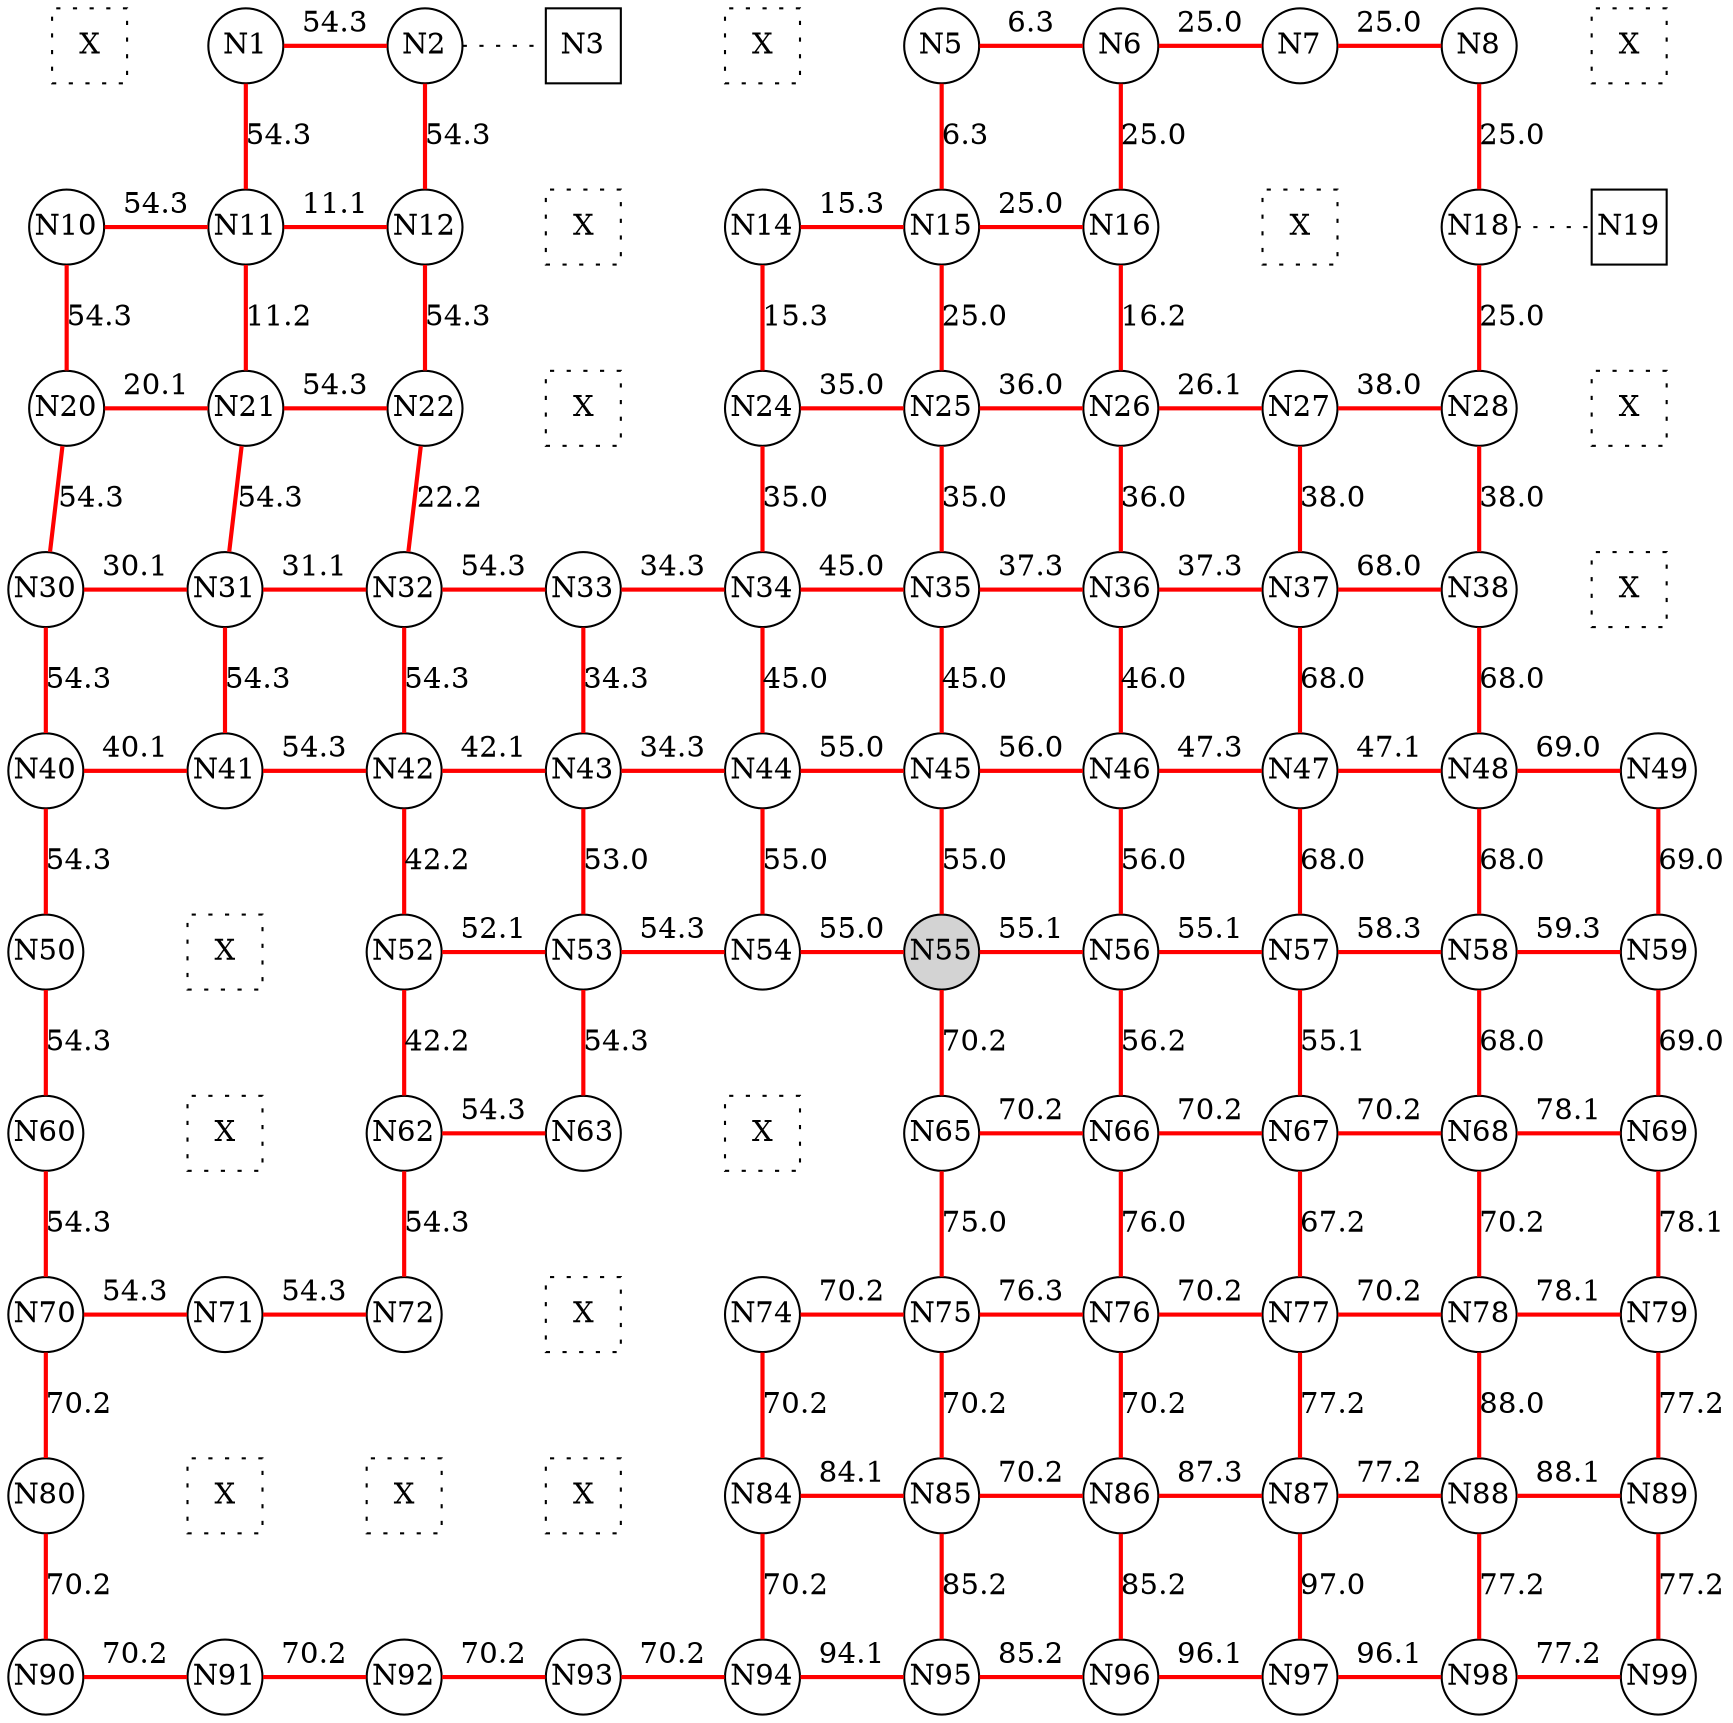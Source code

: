 
 digraph G { graph [layout=dot] 
 {rank=same; N0 [shape=square, style=dotted, fixedsize=true, label=X]; N1 [shape=circle, fixedsize=true]; N2 [shape=circle, fixedsize=true]; N3 [shape=square, fixedsize=true]; N4 [shape=square, style=dotted, fixedsize=true, label=X]; N5 [shape=circle, fixedsize=true]; N6 [shape=circle, fixedsize=true]; N7 [shape=circle, fixedsize=true]; N8 [shape=circle, fixedsize=true]; N9 [shape=square, style=dotted, fixedsize=true, label=X];  }
 {rank=same; N10 [shape=circle, fixedsize=true]; N11 [shape=circle, fixedsize=true]; N12 [shape=circle, fixedsize=true]; N13 [shape=square, style=dotted, fixedsize=true, label=X]; N14 [shape=circle, fixedsize=true]; N15 [shape=circle, fixedsize=true]; N16 [shape=circle, fixedsize=true]; N17 [shape=square, style=dotted, fixedsize=true, label=X]; N18 [shape=circle, fixedsize=true]; N19 [shape=square, fixedsize=true];  }
 {rank=same; N20 [shape=circle, fixedsize=true]; N21 [shape=circle, fixedsize=true]; N22 [shape=circle, fixedsize=true]; N23 [shape=square, style=dotted, fixedsize=true, label=X]; N24 [shape=circle, fixedsize=true]; N25 [shape=circle, fixedsize=true]; N26 [shape=circle, fixedsize=true]; N27 [shape=circle, fixedsize=true]; N28 [shape=circle, fixedsize=true]; N29 [shape=square, style=dotted, fixedsize=true, label=X];  }
 {rank=same; N30 [shape=circle, fixedsize=true]; N31 [shape=circle, fixedsize=true]; N32 [shape=circle, fixedsize=true]; N33 [shape=circle, fixedsize=true]; N34 [shape=circle, fixedsize=true]; N35 [shape=circle, fixedsize=true]; N36 [shape=circle, fixedsize=true]; N37 [shape=circle, fixedsize=true]; N38 [shape=circle, fixedsize=true]; N39 [shape=square, style=dotted, fixedsize=true, label=X];  }
 {rank=same; N40 [shape=circle, fixedsize=true]; N41 [shape=circle, fixedsize=true]; N42 [shape=circle, fixedsize=true]; N43 [shape=circle, fixedsize=true]; N44 [shape=circle, fixedsize=true]; N45 [shape=circle, fixedsize=true]; N46 [shape=circle, fixedsize=true]; N47 [shape=circle, fixedsize=true]; N48 [shape=circle, fixedsize=true]; N49 [shape=circle, fixedsize=true];  }
 {rank=same; N50 [shape=circle, fixedsize=true]; N51 [shape=square, style=dotted, fixedsize=true, label=X]; N52 [shape=circle, fixedsize=true]; N53 [shape=circle, fixedsize=true]; N54 [shape=circle, fixedsize=true]; N55 [shape=circle, style=filled, fixedsize=true]; N56 [shape=circle, fixedsize=true]; N57 [shape=circle, fixedsize=true]; N58 [shape=circle, fixedsize=true]; N59 [shape=circle, fixedsize=true];  }
 {rank=same; N60 [shape=circle, fixedsize=true]; N61 [shape=square, style=dotted, fixedsize=true, label=X]; N62 [shape=circle, fixedsize=true]; N63 [shape=circle, fixedsize=true]; N64 [shape=square, style=dotted, fixedsize=true, label=X]; N65 [shape=circle, fixedsize=true]; N66 [shape=circle, fixedsize=true]; N67 [shape=circle, fixedsize=true]; N68 [shape=circle, fixedsize=true]; N69 [shape=circle, fixedsize=true];  }
 {rank=same; N70 [shape=circle, fixedsize=true]; N71 [shape=circle, fixedsize=true]; N72 [shape=circle, fixedsize=true]; N73 [shape=square, style=dotted, fixedsize=true, label=X]; N74 [shape=circle, fixedsize=true]; N75 [shape=circle, fixedsize=true]; N76 [shape=circle, fixedsize=true]; N77 [shape=circle, fixedsize=true]; N78 [shape=circle, fixedsize=true]; N79 [shape=circle, fixedsize=true];  }
 {rank=same; N80 [shape=circle, fixedsize=true]; N81 [shape=square, style=dotted, fixedsize=true, label=X]; N82 [shape=square, style=dotted, fixedsize=true, label=X]; N83 [shape=square, style=dotted, fixedsize=true, label=X]; N84 [shape=circle, fixedsize=true]; N85 [shape=circle, fixedsize=true]; N86 [shape=circle, fixedsize=true]; N87 [shape=circle, fixedsize=true]; N88 [shape=circle, fixedsize=true]; N89 [shape=circle, fixedsize=true];  }
 {rank=same; N90 [shape=circle, fixedsize=true]; N91 [shape=circle, fixedsize=true]; N92 [shape=circle, fixedsize=true]; N93 [shape=circle, fixedsize=true]; N94 [shape=circle, fixedsize=true]; N95 [shape=circle, fixedsize=true]; N96 [shape=circle, fixedsize=true]; N97 [shape=circle, fixedsize=true]; N98 [shape=circle, fixedsize=true]; N99 [shape=circle, fixedsize=true];  }
N0->N1 [dir=none, style=invis, label=" "]
N1->N2 [dir=none, color=red, style=bold, label="54.3"]
N2->N3 [dir=none, style=dotted, label=""]
N3->N4 [dir=none, style=invis, label=" "]
N4->N5 [dir=none, style=invis, label=" "]
N5->N6 [dir=none, color=red, style=bold, label="6.3"]
N6->N7 [dir=none, color=red, style=bold, label="25.0"]
N7->N8 [dir=none, color=red, style=bold, label="25.0"]
N8->N9 [dir=none, style=invis, label=" "]
N10->N11 [dir=none, color=red, style=bold, label="54.3"]
N11->N12 [dir=none, color=red, style=bold, label="11.1"]
N12->N13 [dir=none, style=invis, label=" "]
N13->N14 [dir=none, style=invis, label=" "]
N14->N15 [dir=none, color=red, style=bold, label="15.3"]
N15->N16 [dir=none, color=red, style=bold, label="25.0"]
N16->N17 [dir=none, style=invis, label=" "]
N17->N18 [dir=none, style=invis, label=" "]
N18->N19 [dir=none, style=dotted, label=""]
N20->N21 [dir=none, color=red, style=bold, label="20.1"]
N21->N22 [dir=none, color=red, style=bold, label="54.3"]
N22->N23 [dir=none, style=invis, label=" "]
N23->N24 [dir=none, style=invis, label=" "]
N24->N25 [dir=none, color=red, style=bold, label="35.0"]
N25->N26 [dir=none, color=red, style=bold, label="36.0"]
N26->N27 [dir=none, color=red, style=bold, label="26.1"]
N27->N28 [dir=none, color=red, style=bold, label="38.0"]
N28->N29 [dir=none, style=invis, label=" "]
N30->N31 [dir=none, color=red, style=bold, label="30.1"]
N31->N32 [dir=none, color=red, style=bold, label="31.1"]
N32->N33 [dir=none, color=red, style=bold, label="54.3"]
N33->N34 [dir=none, color=red, style=bold, label="34.3"]
N34->N35 [dir=none, color=red, style=bold, label="45.0"]
N35->N36 [dir=none, color=red, style=bold, label="37.3"]
N36->N37 [dir=none, color=red, style=bold, label="37.3"]
N37->N38 [dir=none, color=red, style=bold, label="68.0"]
N38->N39 [dir=none, style=invis, label=" "]
N40->N41 [dir=none, color=red, style=bold, label="40.1"]
N41->N42 [dir=none, color=red, style=bold, label="54.3"]
N42->N43 [dir=none, color=red, style=bold, label="42.1"]
N43->N44 [dir=none, color=red, style=bold, label="34.3"]
N44->N45 [dir=none, color=red, style=bold, label="55.0"]
N45->N46 [dir=none, color=red, style=bold, label="56.0"]
N46->N47 [dir=none, color=red, style=bold, label="47.3"]
N47->N48 [dir=none, color=red, style=bold, label="47.1"]
N48->N49 [dir=none, color=red, style=bold, label="69.0"]
N50->N51 [dir=none, style=invis, label=" "]
N51->N52 [dir=none, style=invis, label=" "]
N52->N53 [dir=none, color=red, style=bold, label="52.1"]
N53->N54 [dir=none, color=red, style=bold, label="54.3"]
N54->N55 [dir=none, color=red, style=bold, label="55.0"]
N55->N56 [dir=none, color=red, style=bold, label="55.1"]
N56->N57 [dir=none, color=red, style=bold, label="55.1"]
N57->N58 [dir=none, color=red, style=bold, label="58.3"]
N58->N59 [dir=none, color=red, style=bold, label="59.3"]
N60->N61 [dir=none, style=invis, label=" "]
N61->N62 [dir=none, style=invis, label=" "]
N62->N63 [dir=none, color=red, style=bold, label="54.3"]
N63->N64 [dir=none, style=invis, label=" "]
N64->N65 [dir=none, style=invis, label=" "]
N65->N66 [dir=none, color=red, style=bold, label="70.2"]
N66->N67 [dir=none, color=red, style=bold, label="70.2"]
N67->N68 [dir=none, color=red, style=bold, label="70.2"]
N68->N69 [dir=none, color=red, style=bold, label="78.1"]
N70->N71 [dir=none, color=red, style=bold, label="54.3"]
N71->N72 [dir=none, color=red, style=bold, label="54.3"]
N72->N73 [dir=none, style=invis, label=" "]
N73->N74 [dir=none, style=invis, label=" "]
N74->N75 [dir=none, color=red, style=bold, label="70.2"]
N75->N76 [dir=none, color=red, style=bold, label="76.3"]
N76->N77 [dir=none, color=red, style=bold, label="70.2"]
N77->N78 [dir=none, color=red, style=bold, label="70.2"]
N78->N79 [dir=none, color=red, style=bold, label="78.1"]
N80->N81 [dir=none, style=invis, label=" "]
N81->N82 [dir=none, style=invis, label=" "]
N82->N83 [dir=none, style=invis, label=" "]
N83->N84 [dir=none, style=invis, label=" "]
N84->N85 [dir=none, color=red, style=bold, label="84.1"]
N85->N86 [dir=none, color=red, style=bold, label="70.2"]
N86->N87 [dir=none, color=red, style=bold, label="87.3"]
N87->N88 [dir=none, color=red, style=bold, label="77.2"]
N88->N89 [dir=none, color=red, style=bold, label="88.1"]
N90->N91 [dir=none, color=red, style=bold, label="70.2"]
N91->N92 [dir=none, color=red, style=bold, label="70.2"]
N92->N93 [dir=none, color=red, style=bold, label="70.2"]
N93->N94 [dir=none, color=red, style=bold, label="70.2"]
N94->N95 [dir=none, color=red, style=bold, label="94.1"]
N95->N96 [dir=none, color=red, style=bold, label="85.2"]
N96->N97 [dir=none, color=red, style=bold, label="96.1"]
N97->N98 [dir=none, color=red, style=bold, label="96.1"]
N98->N99 [dir=none, color=red, style=bold, label="77.2"]
N0->N10 [dir=none, style=invis, label=" "]
N10->N20 [dir=none, color=red, style=bold, label="54.3"]
N20->N30 [dir=none, color=red, style=bold, label="54.3"]
N30->N40 [dir=none, color=red, style=bold, label="54.3"]
N40->N50 [dir=none, color=red, style=bold, label="54.3"]
N50->N60 [dir=none, color=red, style=bold, label="54.3"]
N60->N70 [dir=none, color=red, style=bold, label="54.3"]
N70->N80 [dir=none, color=red, style=bold, label="70.2"]
N80->N90 [dir=none, color=red, style=bold, label="70.2"]
N1->N11 [dir=none, color=red, style=bold, label="54.3"]
N11->N21 [dir=none, color=red, style=bold, label="11.2"]
N21->N31 [dir=none, color=red, style=bold, label="54.3"]
N31->N41 [dir=none, color=red, style=bold, label="54.3"]
N41->N51 [dir=none, style=invis, label=" "]
N51->N61 [dir=none, style=invis, label=" "]
N61->N71 [dir=none, style=invis, label=" "]
N71->N81 [dir=none, style=invis, label=" "]
N81->N91 [dir=none, style=invis, label=" "]
N2->N12 [dir=none, color=red, style=bold, label="54.3"]
N12->N22 [dir=none, color=red, style=bold, label="54.3"]
N22->N32 [dir=none, color=red, style=bold, label="22.2"]
N32->N42 [dir=none, color=red, style=bold, label="54.3"]
N42->N52 [dir=none, color=red, style=bold, label="42.2"]
N52->N62 [dir=none, color=red, style=bold, label="42.2"]
N62->N72 [dir=none, color=red, style=bold, label="54.3"]
N72->N82 [dir=none, style=invis, label=" "]
N82->N92 [dir=none, style=invis, label=" "]
N3->N13 [dir=none, style=invis, label=" "]
N13->N23 [dir=none, style=invis, label=" "]
N23->N33 [dir=none, style=invis, label=" "]
N33->N43 [dir=none, color=red, style=bold, label="34.3"]
N43->N53 [dir=none, color=red, style=bold, label="53.0"]
N53->N63 [dir=none, color=red, style=bold, label="54.3"]
N63->N73 [dir=none, style=invis, label=" "]
N73->N83 [dir=none, style=invis, label=" "]
N83->N93 [dir=none, style=invis, label=" "]
N4->N14 [dir=none, style=invis, label=" "]
N14->N24 [dir=none, color=red, style=bold, label="15.3"]
N24->N34 [dir=none, color=red, style=bold, label="35.0"]
N34->N44 [dir=none, color=red, style=bold, label="45.0"]
N44->N54 [dir=none, color=red, style=bold, label="55.0"]
N54->N64 [dir=none, style=invis, label=" "]
N64->N74 [dir=none, style=invis, label=" "]
N74->N84 [dir=none, color=red, style=bold, label="70.2"]
N84->N94 [dir=none, color=red, style=bold, label="70.2"]
N5->N15 [dir=none, color=red, style=bold, label="6.3"]
N15->N25 [dir=none, color=red, style=bold, label="25.0"]
N25->N35 [dir=none, color=red, style=bold, label="35.0"]
N35->N45 [dir=none, color=red, style=bold, label="45.0"]
N45->N55 [dir=none, color=red, style=bold, label="55.0"]
N55->N65 [dir=none, color=red, style=bold, label="70.2"]
N65->N75 [dir=none, color=red, style=bold, label="75.0"]
N75->N85 [dir=none, color=red, style=bold, label="70.2"]
N85->N95 [dir=none, color=red, style=bold, label="85.2"]
N6->N16 [dir=none, color=red, style=bold, label="25.0"]
N16->N26 [dir=none, color=red, style=bold, label="16.2"]
N26->N36 [dir=none, color=red, style=bold, label="36.0"]
N36->N46 [dir=none, color=red, style=bold, label="46.0"]
N46->N56 [dir=none, color=red, style=bold, label="56.0"]
N56->N66 [dir=none, color=red, style=bold, label="56.2"]
N66->N76 [dir=none, color=red, style=bold, label="76.0"]
N76->N86 [dir=none, color=red, style=bold, label="70.2"]
N86->N96 [dir=none, color=red, style=bold, label="85.2"]
N7->N17 [dir=none, style=invis, label=" "]
N17->N27 [dir=none, style=invis, label=" "]
N27->N37 [dir=none, color=red, style=bold, label="38.0"]
N37->N47 [dir=none, color=red, style=bold, label="68.0"]
N47->N57 [dir=none, color=red, style=bold, label="68.0"]
N57->N67 [dir=none, color=red, style=bold, label="55.1"]
N67->N77 [dir=none, color=red, style=bold, label="67.2"]
N77->N87 [dir=none, color=red, style=bold, label="77.2"]
N87->N97 [dir=none, color=red, style=bold, label="97.0"]
N8->N18 [dir=none, color=red, style=bold, label="25.0"]
N18->N28 [dir=none, color=red, style=bold, label="25.0"]
N28->N38 [dir=none, color=red, style=bold, label="38.0"]
N38->N48 [dir=none, color=red, style=bold, label="68.0"]
N48->N58 [dir=none, color=red, style=bold, label="68.0"]
N58->N68 [dir=none, color=red, style=bold, label="68.0"]
N68->N78 [dir=none, color=red, style=bold, label="70.2"]
N78->N88 [dir=none, color=red, style=bold, label="88.0"]
N88->N98 [dir=none, color=red, style=bold, label="77.2"]
N9->N19 [dir=none, style=invis, label=" "]
N19->N29 [dir=none, style=invis, label=" "]
N29->N39 [dir=none, style=invis, label=" "]
N39->N49 [dir=none, style=invis, label=" "]
N49->N59 [dir=none, color=red, style=bold, label="69.0"]
N59->N69 [dir=none, color=red, style=bold, label="69.0"]
N69->N79 [dir=none, color=red, style=bold, label="78.1"]
N79->N89 [dir=none, color=red, style=bold, label="77.2"]
N89->N99 [dir=none, color=red, style=bold, label="77.2"]
 }
